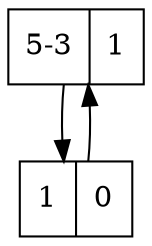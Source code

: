 digraph G { 
node [shape = record];
node5[label="5-3|1}"];node1[label="1|0}"];node5 -> node1;
node1 -> node5;
}
